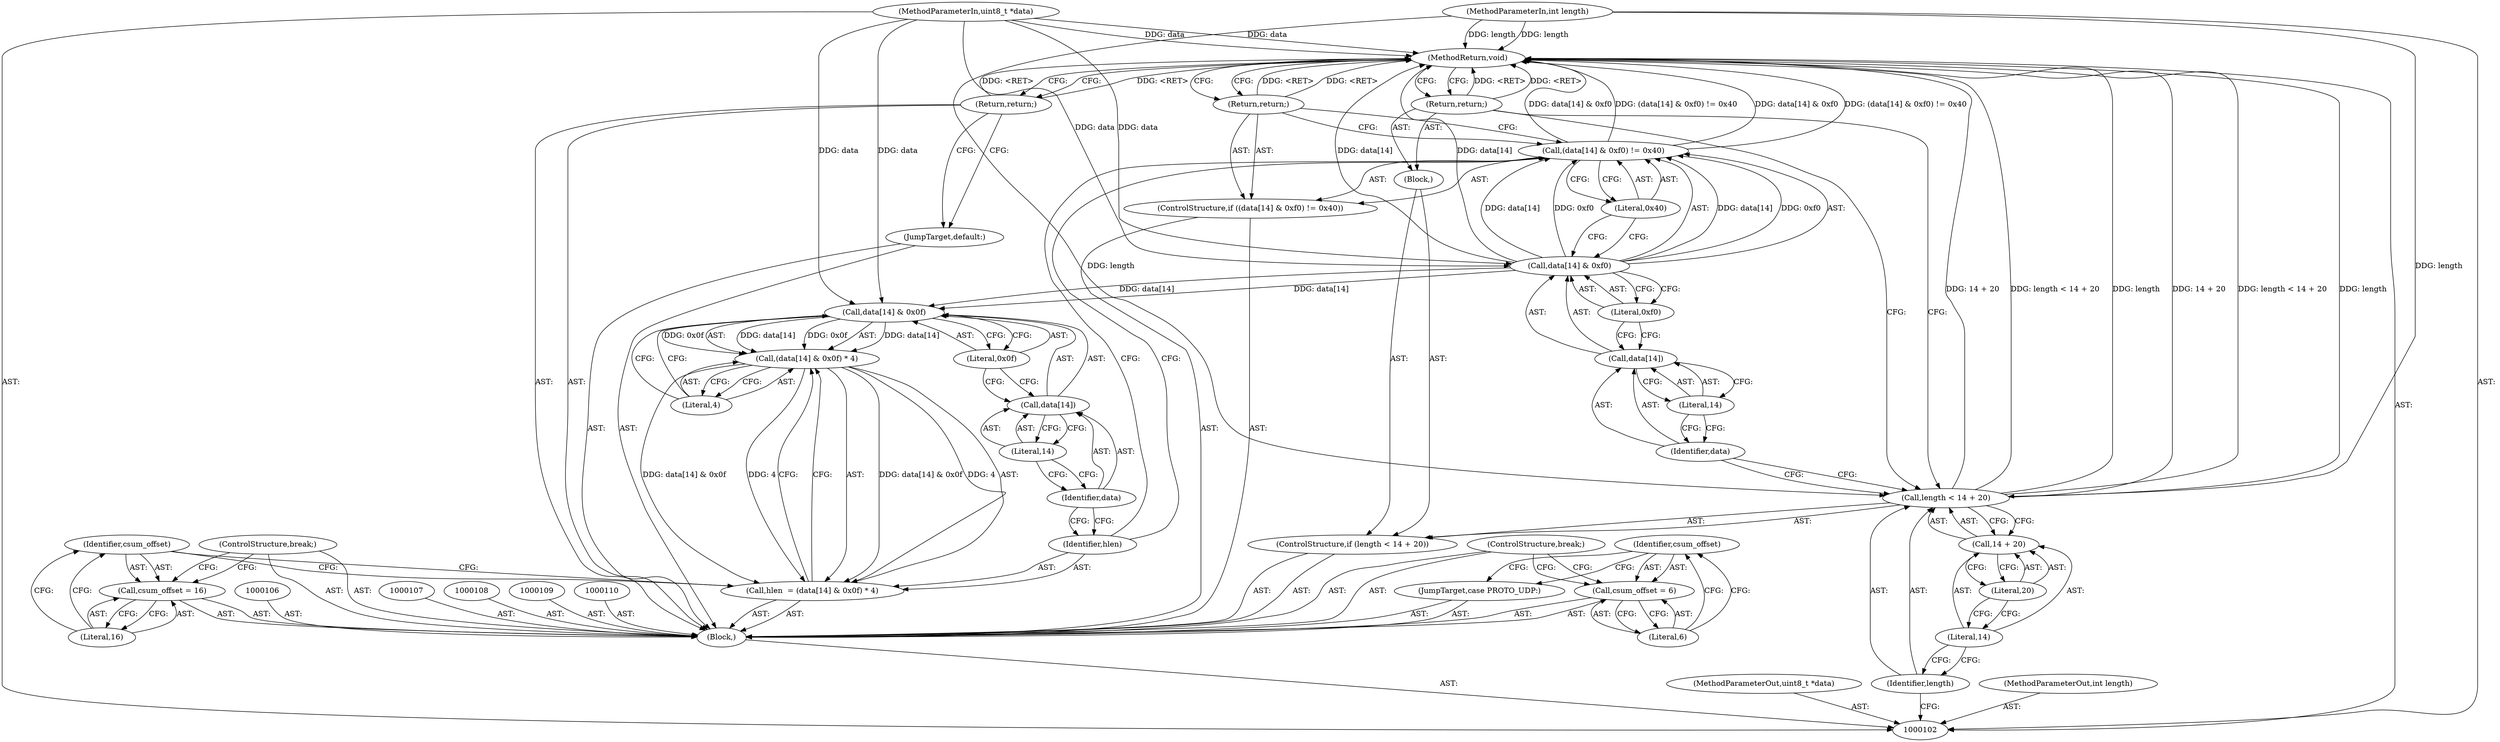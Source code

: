digraph "0_qemu_362786f14a753d8a5256ef97d7c10ed576d6572b" {
"1000148" [label="(MethodReturn,void)"];
"1000103" [label="(MethodParameterIn,uint8_t *data)"];
"1000190" [label="(MethodParameterOut,uint8_t *data)"];
"1000104" [label="(MethodParameterIn,int length)"];
"1000191" [label="(MethodParameterOut,int length)"];
"1000121" [label="(Call,data[14] & 0xf0)"];
"1000122" [label="(Call,data[14])"];
"1000123" [label="(Identifier,data)"];
"1000124" [label="(Literal,14)"];
"1000125" [label="(Literal,0xf0)"];
"1000126" [label="(Literal,0x40)"];
"1000119" [label="(ControlStructure,if ((data[14] & 0xf0) != 0x40))"];
"1000120" [label="(Call,(data[14] & 0xf0) != 0x40)"];
"1000127" [label="(Return,return;)"];
"1000130" [label="(Call,(data[14] & 0x0f) * 4)"];
"1000131" [label="(Call,data[14] & 0x0f)"];
"1000132" [label="(Call,data[14])"];
"1000133" [label="(Identifier,data)"];
"1000134" [label="(Literal,14)"];
"1000135" [label="(Literal,0x0f)"];
"1000136" [label="(Literal,4)"];
"1000128" [label="(Call,hlen  = (data[14] & 0x0f) * 4)"];
"1000129" [label="(Identifier,hlen)"];
"1000137" [label="(Call,csum_offset = 16)"];
"1000138" [label="(Identifier,csum_offset)"];
"1000139" [label="(Literal,16)"];
"1000140" [label="(ControlStructure,break;)"];
"1000141" [label="(JumpTarget,case PROTO_UDP:)"];
"1000142" [label="(Call,csum_offset = 6)"];
"1000143" [label="(Identifier,csum_offset)"];
"1000144" [label="(Literal,6)"];
"1000145" [label="(ControlStructure,break;)"];
"1000146" [label="(JumpTarget,default:)"];
"1000105" [label="(Block,)"];
"1000147" [label="(Return,return;)"];
"1000114" [label="(Call,14 + 20)"];
"1000115" [label="(Literal,14)"];
"1000116" [label="(Literal,20)"];
"1000117" [label="(Block,)"];
"1000111" [label="(ControlStructure,if (length < 14 + 20))"];
"1000112" [label="(Call,length < 14 + 20)"];
"1000113" [label="(Identifier,length)"];
"1000118" [label="(Return,return;)"];
"1000148" -> "1000102"  [label="AST: "];
"1000148" -> "1000118"  [label="CFG: "];
"1000148" -> "1000127"  [label="CFG: "];
"1000148" -> "1000147"  [label="CFG: "];
"1000127" -> "1000148"  [label="DDG: <RET>"];
"1000147" -> "1000148"  [label="DDG: <RET>"];
"1000104" -> "1000148"  [label="DDG: length"];
"1000112" -> "1000148"  [label="DDG: 14 + 20"];
"1000112" -> "1000148"  [label="DDG: length < 14 + 20"];
"1000112" -> "1000148"  [label="DDG: length"];
"1000103" -> "1000148"  [label="DDG: data"];
"1000120" -> "1000148"  [label="DDG: data[14] & 0xf0"];
"1000120" -> "1000148"  [label="DDG: (data[14] & 0xf0) != 0x40"];
"1000121" -> "1000148"  [label="DDG: data[14]"];
"1000118" -> "1000148"  [label="DDG: <RET>"];
"1000103" -> "1000102"  [label="AST: "];
"1000103" -> "1000148"  [label="DDG: data"];
"1000103" -> "1000121"  [label="DDG: data"];
"1000103" -> "1000131"  [label="DDG: data"];
"1000190" -> "1000102"  [label="AST: "];
"1000104" -> "1000102"  [label="AST: "];
"1000104" -> "1000148"  [label="DDG: length"];
"1000104" -> "1000112"  [label="DDG: length"];
"1000191" -> "1000102"  [label="AST: "];
"1000121" -> "1000120"  [label="AST: "];
"1000121" -> "1000125"  [label="CFG: "];
"1000122" -> "1000121"  [label="AST: "];
"1000125" -> "1000121"  [label="AST: "];
"1000126" -> "1000121"  [label="CFG: "];
"1000121" -> "1000148"  [label="DDG: data[14]"];
"1000121" -> "1000120"  [label="DDG: data[14]"];
"1000121" -> "1000120"  [label="DDG: 0xf0"];
"1000103" -> "1000121"  [label="DDG: data"];
"1000121" -> "1000131"  [label="DDG: data[14]"];
"1000122" -> "1000121"  [label="AST: "];
"1000122" -> "1000124"  [label="CFG: "];
"1000123" -> "1000122"  [label="AST: "];
"1000124" -> "1000122"  [label="AST: "];
"1000125" -> "1000122"  [label="CFG: "];
"1000123" -> "1000122"  [label="AST: "];
"1000123" -> "1000112"  [label="CFG: "];
"1000124" -> "1000123"  [label="CFG: "];
"1000124" -> "1000122"  [label="AST: "];
"1000124" -> "1000123"  [label="CFG: "];
"1000122" -> "1000124"  [label="CFG: "];
"1000125" -> "1000121"  [label="AST: "];
"1000125" -> "1000122"  [label="CFG: "];
"1000121" -> "1000125"  [label="CFG: "];
"1000126" -> "1000120"  [label="AST: "];
"1000126" -> "1000121"  [label="CFG: "];
"1000120" -> "1000126"  [label="CFG: "];
"1000119" -> "1000105"  [label="AST: "];
"1000120" -> "1000119"  [label="AST: "];
"1000127" -> "1000119"  [label="AST: "];
"1000120" -> "1000119"  [label="AST: "];
"1000120" -> "1000126"  [label="CFG: "];
"1000121" -> "1000120"  [label="AST: "];
"1000126" -> "1000120"  [label="AST: "];
"1000127" -> "1000120"  [label="CFG: "];
"1000129" -> "1000120"  [label="CFG: "];
"1000120" -> "1000148"  [label="DDG: data[14] & 0xf0"];
"1000120" -> "1000148"  [label="DDG: (data[14] & 0xf0) != 0x40"];
"1000121" -> "1000120"  [label="DDG: data[14]"];
"1000121" -> "1000120"  [label="DDG: 0xf0"];
"1000127" -> "1000119"  [label="AST: "];
"1000127" -> "1000120"  [label="CFG: "];
"1000148" -> "1000127"  [label="CFG: "];
"1000127" -> "1000148"  [label="DDG: <RET>"];
"1000130" -> "1000128"  [label="AST: "];
"1000130" -> "1000136"  [label="CFG: "];
"1000131" -> "1000130"  [label="AST: "];
"1000136" -> "1000130"  [label="AST: "];
"1000128" -> "1000130"  [label="CFG: "];
"1000130" -> "1000128"  [label="DDG: data[14] & 0x0f"];
"1000130" -> "1000128"  [label="DDG: 4"];
"1000131" -> "1000130"  [label="DDG: data[14]"];
"1000131" -> "1000130"  [label="DDG: 0x0f"];
"1000131" -> "1000130"  [label="AST: "];
"1000131" -> "1000135"  [label="CFG: "];
"1000132" -> "1000131"  [label="AST: "];
"1000135" -> "1000131"  [label="AST: "];
"1000136" -> "1000131"  [label="CFG: "];
"1000131" -> "1000130"  [label="DDG: data[14]"];
"1000131" -> "1000130"  [label="DDG: 0x0f"];
"1000121" -> "1000131"  [label="DDG: data[14]"];
"1000103" -> "1000131"  [label="DDG: data"];
"1000132" -> "1000131"  [label="AST: "];
"1000132" -> "1000134"  [label="CFG: "];
"1000133" -> "1000132"  [label="AST: "];
"1000134" -> "1000132"  [label="AST: "];
"1000135" -> "1000132"  [label="CFG: "];
"1000133" -> "1000132"  [label="AST: "];
"1000133" -> "1000129"  [label="CFG: "];
"1000134" -> "1000133"  [label="CFG: "];
"1000134" -> "1000132"  [label="AST: "];
"1000134" -> "1000133"  [label="CFG: "];
"1000132" -> "1000134"  [label="CFG: "];
"1000135" -> "1000131"  [label="AST: "];
"1000135" -> "1000132"  [label="CFG: "];
"1000131" -> "1000135"  [label="CFG: "];
"1000136" -> "1000130"  [label="AST: "];
"1000136" -> "1000131"  [label="CFG: "];
"1000130" -> "1000136"  [label="CFG: "];
"1000128" -> "1000105"  [label="AST: "];
"1000128" -> "1000130"  [label="CFG: "];
"1000129" -> "1000128"  [label="AST: "];
"1000130" -> "1000128"  [label="AST: "];
"1000138" -> "1000128"  [label="CFG: "];
"1000130" -> "1000128"  [label="DDG: data[14] & 0x0f"];
"1000130" -> "1000128"  [label="DDG: 4"];
"1000129" -> "1000128"  [label="AST: "];
"1000129" -> "1000120"  [label="CFG: "];
"1000133" -> "1000129"  [label="CFG: "];
"1000137" -> "1000105"  [label="AST: "];
"1000137" -> "1000139"  [label="CFG: "];
"1000138" -> "1000137"  [label="AST: "];
"1000139" -> "1000137"  [label="AST: "];
"1000140" -> "1000137"  [label="CFG: "];
"1000138" -> "1000137"  [label="AST: "];
"1000138" -> "1000128"  [label="CFG: "];
"1000139" -> "1000138"  [label="CFG: "];
"1000139" -> "1000137"  [label="AST: "];
"1000139" -> "1000138"  [label="CFG: "];
"1000137" -> "1000139"  [label="CFG: "];
"1000140" -> "1000105"  [label="AST: "];
"1000140" -> "1000137"  [label="CFG: "];
"1000141" -> "1000105"  [label="AST: "];
"1000143" -> "1000141"  [label="CFG: "];
"1000142" -> "1000105"  [label="AST: "];
"1000142" -> "1000144"  [label="CFG: "];
"1000143" -> "1000142"  [label="AST: "];
"1000144" -> "1000142"  [label="AST: "];
"1000145" -> "1000142"  [label="CFG: "];
"1000143" -> "1000142"  [label="AST: "];
"1000143" -> "1000141"  [label="CFG: "];
"1000144" -> "1000143"  [label="CFG: "];
"1000144" -> "1000142"  [label="AST: "];
"1000144" -> "1000143"  [label="CFG: "];
"1000142" -> "1000144"  [label="CFG: "];
"1000145" -> "1000105"  [label="AST: "];
"1000145" -> "1000142"  [label="CFG: "];
"1000146" -> "1000105"  [label="AST: "];
"1000147" -> "1000146"  [label="CFG: "];
"1000105" -> "1000102"  [label="AST: "];
"1000106" -> "1000105"  [label="AST: "];
"1000107" -> "1000105"  [label="AST: "];
"1000108" -> "1000105"  [label="AST: "];
"1000109" -> "1000105"  [label="AST: "];
"1000110" -> "1000105"  [label="AST: "];
"1000111" -> "1000105"  [label="AST: "];
"1000119" -> "1000105"  [label="AST: "];
"1000128" -> "1000105"  [label="AST: "];
"1000137" -> "1000105"  [label="AST: "];
"1000140" -> "1000105"  [label="AST: "];
"1000141" -> "1000105"  [label="AST: "];
"1000142" -> "1000105"  [label="AST: "];
"1000145" -> "1000105"  [label="AST: "];
"1000146" -> "1000105"  [label="AST: "];
"1000147" -> "1000105"  [label="AST: "];
"1000147" -> "1000105"  [label="AST: "];
"1000147" -> "1000146"  [label="CFG: "];
"1000148" -> "1000147"  [label="CFG: "];
"1000147" -> "1000148"  [label="DDG: <RET>"];
"1000114" -> "1000112"  [label="AST: "];
"1000114" -> "1000116"  [label="CFG: "];
"1000115" -> "1000114"  [label="AST: "];
"1000116" -> "1000114"  [label="AST: "];
"1000112" -> "1000114"  [label="CFG: "];
"1000115" -> "1000114"  [label="AST: "];
"1000115" -> "1000113"  [label="CFG: "];
"1000116" -> "1000115"  [label="CFG: "];
"1000116" -> "1000114"  [label="AST: "];
"1000116" -> "1000115"  [label="CFG: "];
"1000114" -> "1000116"  [label="CFG: "];
"1000117" -> "1000111"  [label="AST: "];
"1000118" -> "1000117"  [label="AST: "];
"1000111" -> "1000105"  [label="AST: "];
"1000112" -> "1000111"  [label="AST: "];
"1000117" -> "1000111"  [label="AST: "];
"1000112" -> "1000111"  [label="AST: "];
"1000112" -> "1000114"  [label="CFG: "];
"1000113" -> "1000112"  [label="AST: "];
"1000114" -> "1000112"  [label="AST: "];
"1000118" -> "1000112"  [label="CFG: "];
"1000123" -> "1000112"  [label="CFG: "];
"1000112" -> "1000148"  [label="DDG: 14 + 20"];
"1000112" -> "1000148"  [label="DDG: length < 14 + 20"];
"1000112" -> "1000148"  [label="DDG: length"];
"1000104" -> "1000112"  [label="DDG: length"];
"1000113" -> "1000112"  [label="AST: "];
"1000113" -> "1000102"  [label="CFG: "];
"1000115" -> "1000113"  [label="CFG: "];
"1000118" -> "1000117"  [label="AST: "];
"1000118" -> "1000112"  [label="CFG: "];
"1000148" -> "1000118"  [label="CFG: "];
"1000118" -> "1000148"  [label="DDG: <RET>"];
}
